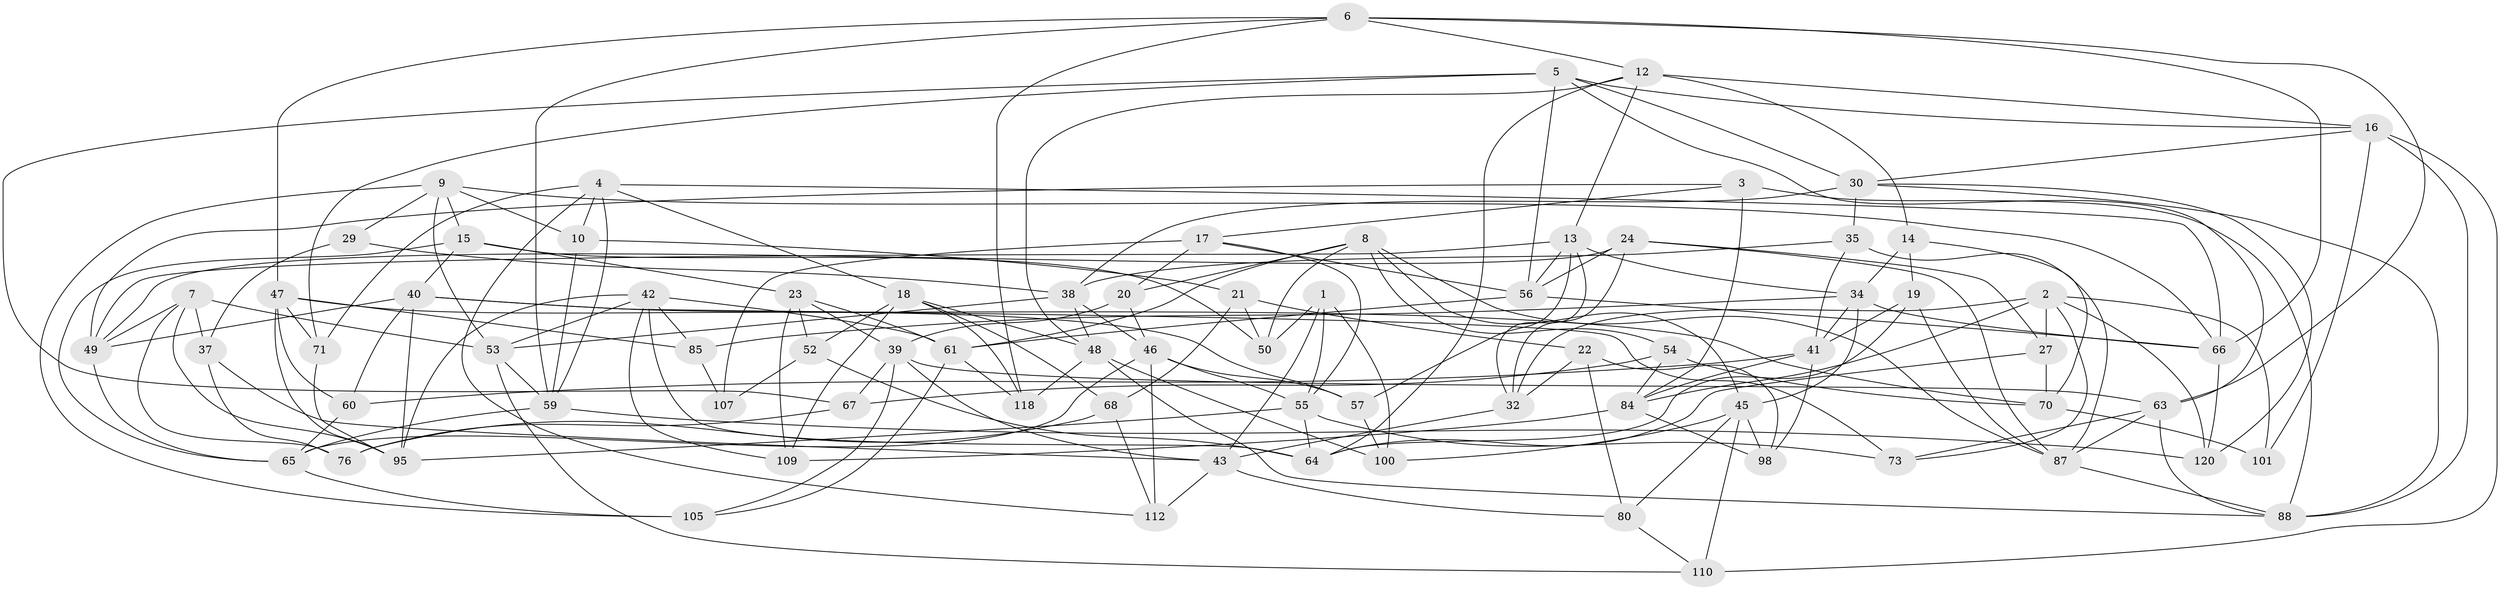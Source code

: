 // original degree distribution, {4: 1.0}
// Generated by graph-tools (version 1.1) at 2025/11/02/27/25 16:11:50]
// undirected, 77 vertices, 192 edges
graph export_dot {
graph [start="1"]
  node [color=gray90,style=filled];
  1;
  2 [super="+82"];
  3;
  4 [super="+33"];
  5 [super="+79"];
  6 [super="+28"];
  7 [super="+26"];
  8 [super="+11"];
  9 [super="+92"];
  10;
  12 [super="+121"];
  13 [super="+77"];
  14;
  15 [super="+69"];
  16 [super="+31"];
  17 [super="+97"];
  18 [super="+90"];
  19;
  20;
  21;
  22;
  23 [super="+25"];
  24 [super="+81"];
  27;
  29;
  30 [super="+86"];
  32 [super="+44"];
  34 [super="+36"];
  35;
  37 [super="+62"];
  38 [super="+89"];
  39 [super="+75"];
  40 [super="+72"];
  41 [super="+93"];
  42 [super="+83"];
  43 [super="+113"];
  45 [super="+78"];
  46 [super="+115"];
  47 [super="+106"];
  48 [super="+94"];
  49 [super="+51"];
  50;
  52;
  53 [super="+58"];
  54;
  55 [super="+116"];
  56 [super="+111"];
  57;
  59 [super="+104"];
  60;
  61 [super="+108"];
  63 [super="+119"];
  64 [super="+102"];
  65 [super="+91"];
  66 [super="+74"];
  67;
  68;
  70 [super="+117"];
  71;
  73;
  76;
  80;
  84 [super="+96"];
  85;
  87 [super="+99"];
  88 [super="+114"];
  95 [super="+103"];
  98;
  100;
  101;
  105;
  107;
  109;
  110;
  112;
  118;
  120;
  1 -- 100;
  1 -- 55;
  1 -- 50;
  1 -- 43;
  2 -- 32;
  2 -- 120;
  2 -- 84;
  2 -- 73;
  2 -- 27;
  2 -- 101;
  3 -- 88;
  3 -- 49;
  3 -- 84;
  3 -- 17;
  4 -- 112;
  4 -- 10;
  4 -- 18;
  4 -- 71;
  4 -- 66;
  4 -- 59;
  5 -- 16;
  5 -- 71;
  5 -- 67;
  5 -- 30;
  5 -- 63;
  5 -- 56;
  6 -- 47;
  6 -- 66;
  6 -- 118;
  6 -- 12;
  6 -- 63;
  6 -- 59;
  7 -- 37 [weight=2];
  7 -- 49;
  7 -- 76;
  7 -- 53;
  7 -- 95;
  8 -- 20;
  8 -- 54;
  8 -- 50;
  8 -- 61;
  8 -- 45;
  8 -- 87;
  9 -- 15;
  9 -- 29;
  9 -- 10;
  9 -- 53;
  9 -- 105;
  9 -- 66;
  10 -- 59;
  10 -- 21;
  12 -- 16;
  12 -- 48;
  12 -- 14;
  12 -- 64;
  12 -- 13;
  13 -- 57;
  13 -- 34;
  13 -- 56;
  13 -- 49;
  13 -- 32;
  14 -- 34;
  14 -- 19;
  14 -- 70;
  15 -- 23 [weight=2];
  15 -- 40;
  15 -- 65;
  15 -- 50;
  16 -- 88;
  16 -- 110;
  16 -- 101;
  16 -- 30;
  17 -- 20;
  17 -- 107 [weight=2];
  17 -- 56;
  17 -- 55;
  18 -- 48;
  18 -- 52;
  18 -- 68;
  18 -- 109;
  18 -- 118;
  19 -- 87;
  19 -- 64;
  19 -- 41;
  20 -- 39;
  20 -- 46;
  21 -- 22;
  21 -- 68;
  21 -- 50;
  22 -- 80;
  22 -- 98;
  22 -- 32;
  23 -- 61;
  23 -- 52;
  23 -- 109;
  23 -- 39;
  24 -- 32 [weight=2];
  24 -- 27;
  24 -- 49;
  24 -- 56;
  24 -- 87;
  27 -- 64;
  27 -- 70;
  29 -- 37 [weight=2];
  29 -- 38;
  30 -- 35;
  30 -- 120;
  30 -- 88;
  30 -- 38;
  32 -- 43;
  34 -- 85;
  34 -- 45;
  34 -- 66;
  34 -- 41;
  35 -- 38;
  35 -- 87;
  35 -- 41;
  37 -- 43;
  37 -- 76;
  38 -- 48;
  38 -- 53;
  38 -- 46;
  39 -- 67;
  39 -- 105;
  39 -- 43;
  39 -- 63;
  40 -- 60;
  40 -- 49;
  40 -- 73;
  40 -- 70;
  40 -- 95;
  41 -- 60;
  41 -- 84;
  41 -- 98;
  42 -- 109;
  42 -- 95;
  42 -- 64;
  42 -- 61;
  42 -- 85;
  42 -- 53;
  43 -- 112;
  43 -- 80;
  45 -- 98;
  45 -- 110;
  45 -- 80;
  45 -- 100;
  46 -- 112;
  46 -- 55;
  46 -- 65;
  46 -- 57;
  47 -- 85;
  47 -- 60;
  47 -- 57;
  47 -- 71;
  47 -- 95;
  48 -- 118;
  48 -- 88;
  48 -- 100;
  49 -- 65;
  52 -- 107;
  52 -- 64;
  53 -- 110;
  53 -- 59;
  54 -- 84;
  54 -- 67;
  54 -- 70;
  55 -- 64;
  55 -- 73;
  55 -- 95;
  56 -- 61;
  56 -- 66;
  57 -- 100;
  59 -- 65;
  59 -- 120;
  60 -- 65;
  61 -- 118;
  61 -- 105;
  63 -- 88;
  63 -- 73;
  63 -- 87;
  65 -- 105;
  66 -- 120;
  67 -- 76;
  68 -- 76;
  68 -- 112;
  70 -- 101 [weight=2];
  71 -- 95;
  80 -- 110;
  84 -- 109;
  84 -- 98;
  85 -- 107;
  87 -- 88;
}
